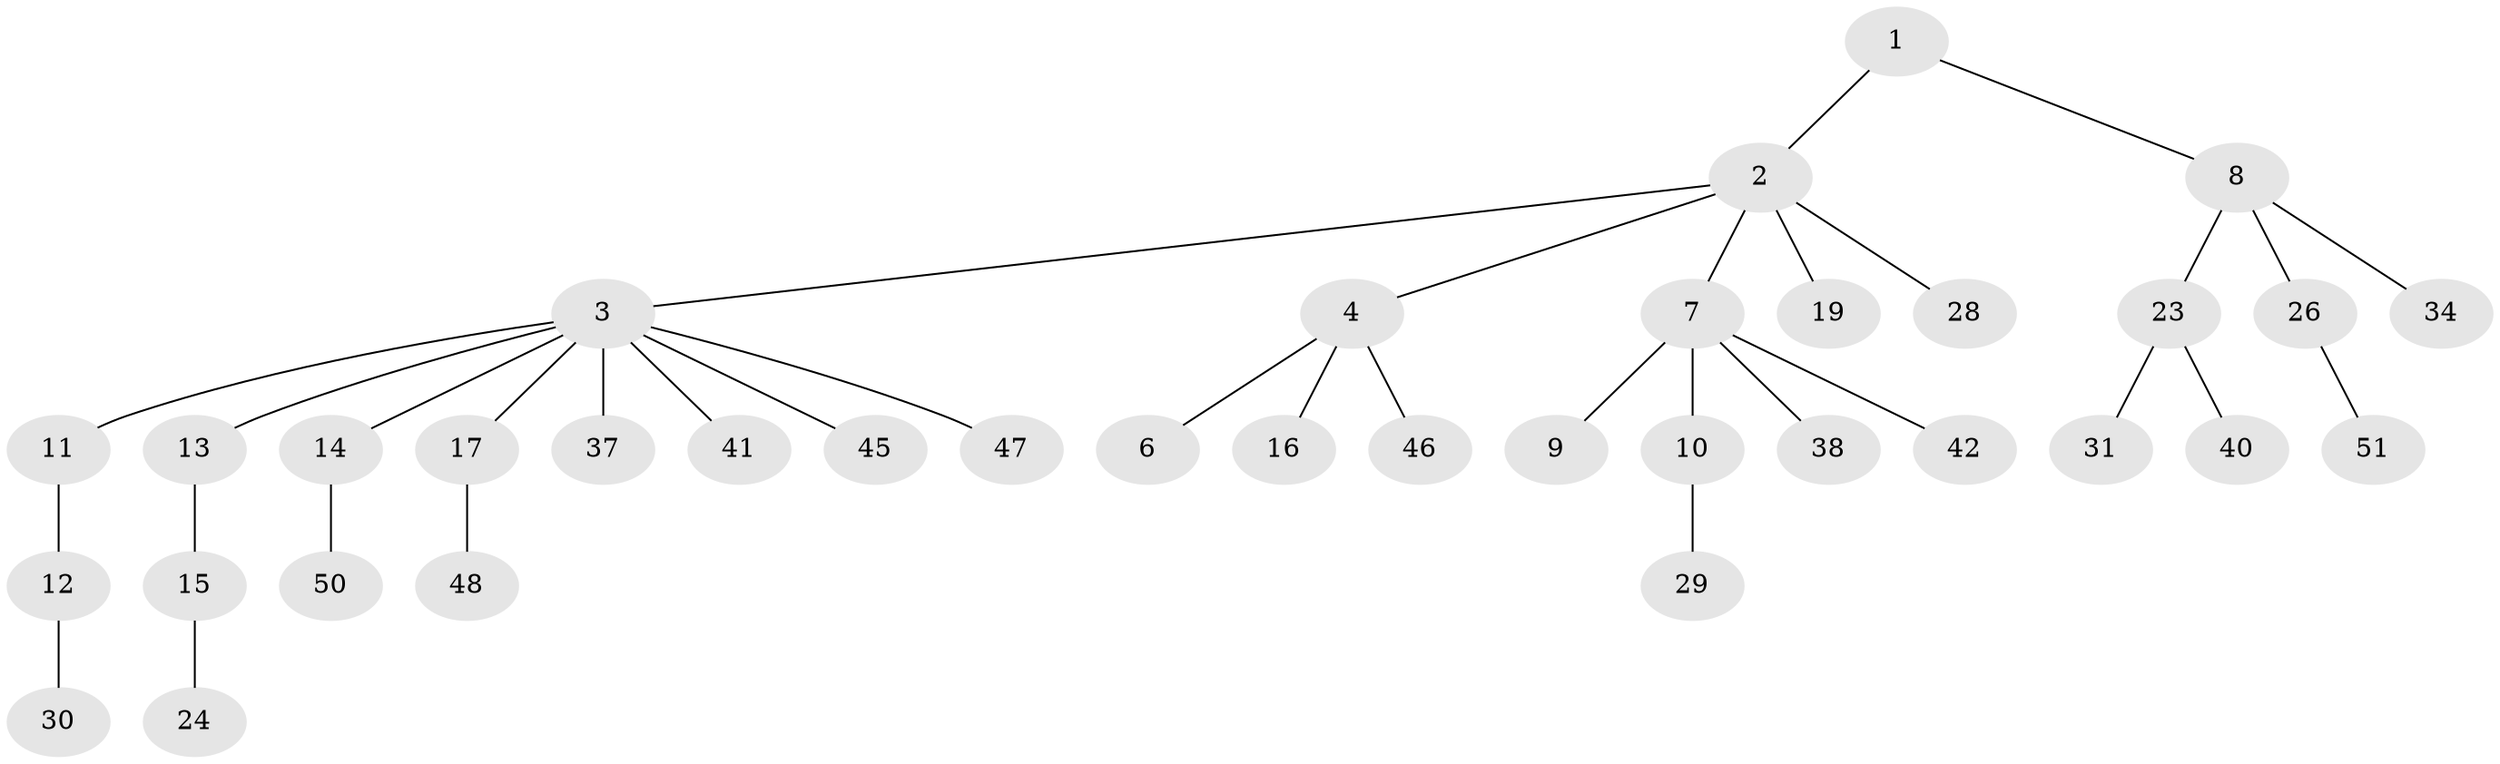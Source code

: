 // Generated by graph-tools (version 1.1) at 2025/24/03/03/25 07:24:06]
// undirected, 36 vertices, 35 edges
graph export_dot {
graph [start="1"]
  node [color=gray90,style=filled];
  1;
  2 [super="+20"];
  3 [super="+5"];
  4 [super="+25"];
  6 [super="+21"];
  7 [super="+32"];
  8 [super="+18"];
  9;
  10;
  11;
  12 [super="+33"];
  13 [super="+39"];
  14 [super="+36"];
  15 [super="+22"];
  16 [super="+43"];
  17 [super="+44"];
  19;
  23 [super="+27"];
  24;
  26 [super="+35"];
  28;
  29;
  30;
  31;
  34;
  37 [super="+52"];
  38;
  40;
  41;
  42;
  45;
  46;
  47;
  48 [super="+49"];
  50;
  51;
  1 -- 2;
  1 -- 8;
  2 -- 3;
  2 -- 4;
  2 -- 7;
  2 -- 19;
  2 -- 28;
  3 -- 11;
  3 -- 13;
  3 -- 17;
  3 -- 37;
  3 -- 41;
  3 -- 45;
  3 -- 14;
  3 -- 47;
  4 -- 6;
  4 -- 16;
  4 -- 46;
  7 -- 9;
  7 -- 10;
  7 -- 42;
  7 -- 38;
  8 -- 26;
  8 -- 34;
  8 -- 23;
  10 -- 29;
  11 -- 12;
  12 -- 30;
  13 -- 15;
  14 -- 50;
  15 -- 24;
  17 -- 48;
  23 -- 40;
  23 -- 31;
  26 -- 51;
}
